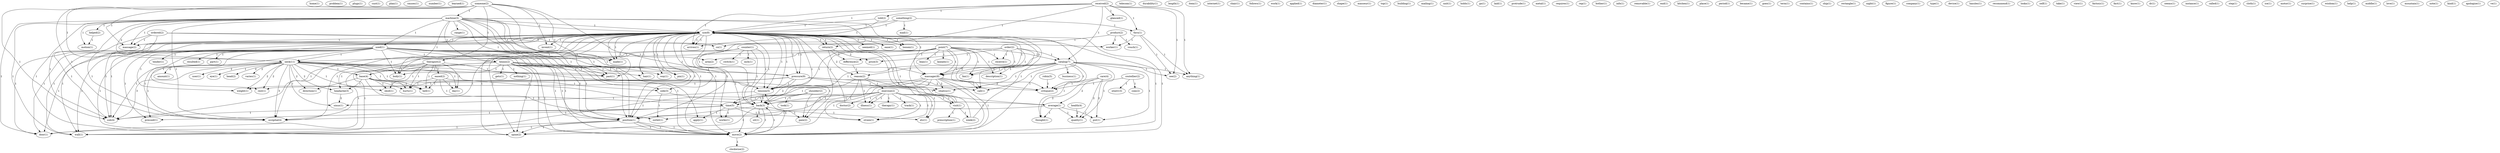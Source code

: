 digraph G {
  home [ label="home(1)" ];
  problem [ label="problem(1)" ];
  plugs [ label="plugs(1)" ];
  cust [ label="cust(1)" ];
  plan [ label="plan(1)" ];
  causes [ label="causes(1)" ];
  number [ label="number(1)" ];
  learned [ label="learned(1)" ];
  someone [ label="someone(2)" ];
  therapist [ label="therapist(2)" ];
  machine [ label="machine(3)" ];
  neck [ label="neck(11)" ];
  past [ label="past(1)" ];
  invent [ label="invent(1)" ];
  sub [ label="sub(4)" ];
  works [ label="works(1)" ];
  apply [ label="apply(1)" ];
  occipital [ label="occipital(4)" ];
  massage [ label="massage(2)" ];
  telecom [ label="telecom(1)" ];
  durability [ label="durability(1)" ];
  eased [ label="eased(2)" ];
  day [ label="day(1)" ];
  base [ label="base(4)" ];
  skull [ label="skull(1)" ];
  hurts [ label="hurts(1)" ];
  hell [ label="hell(1)" ];
  headache [ label="headache(3)" ];
  length [ label="length(1)" ];
  counter [ label="counter(1)" ];
  switch [ label="switch(1)" ];
  side [ label="side(3)" ];
  inch [ label="inch(1)" ];
  tension [ label="tension(5)" ];
  back [ label="back(3)" ];
  item [ label="item(1)" ];
  visit [ label="visit(1)" ];
  week [ label="week(2)" ];
  prescription [ label="prescription(1)" ];
  use [ label="use(2)" ];
  use [ label="use(8)" ];
  internet [ label="internet(1)" ];
  chair [ label="chair(1)" ];
  follows [ label="follows(1)" ];
  work [ label="work(1)" ];
  applied [ label="applied(1)" ];
  diameter [ label="diameter(1)" ];
  used [ label="used(1)" ];
  tennis [ label="tennis(2)" ];
  body [ label="body(1)" ];
  position [ label="position(1)" ];
  door [ label="door(1)" ];
  massager [ label="massager(8)" ];
  made [ label="made(1)" ];
  wall [ label="wall(1)" ];
  move [ label="move(1)" ];
  range [ label="range(1)" ];
  spine [ label="spine(2)" ];
  position [ label="position(1)" ];
  helped [ label="helped(2)" ];
  motion [ label="motion(1)" ];
  move [ label="move(2)" ];
  shape [ label="shape(1)" ];
  something [ label="something(2)" ];
  mail [ label="mail(1)" ];
  thru [ label="thru(1)" ];
  masseur [ label="masseur(1)" ];
  top [ label="top(1)" ];
  care [ label="care(4)" ];
  average [ label="average(1)" ];
  thought [ label="thought(1)" ];
  put [ label="put(1)" ];
  critique [ label="critique(2)" ];
  quality [ label="quality(1)" ];
  order [ label="order(2)" ];
  difference [ label="difference(2)" ];
  reason [ label="reason(2)" ];
  catalog [ label="catalog(7)" ];
  price [ label="price(3)" ];
  fax [ label="fax(1)" ];
  receive [ label="receive(1)" ];
  call [ label="call(1)" ];
  building [ label="building(1)" ];
  mailing [ label="mailing(1)" ];
  unit [ label="unit(1)" ];
  holds [ label="holds(1)" ];
  go [ label="go(1)" ];
  laid [ label="laid(1)" ];
  protrude [ label="protrude(1)" ];
  metal [ label="metal(1)" ];
  tender [ label="tender(1)" ];
  resulted [ label="resulted(1)" ];
  part [ label="part(1)" ];
  area [ label="area(2)" ];
  pressed [ label="pressed(1)" ];
  pressure [ label="pressure(9)" ];
  weight [ label="weight(1)" ];
  rest [ label="rest(1)" ];
  return [ label="return(1)" ];
  requires [ label="requires(1)" ];
  gets [ label="gets(1)" ];
  nothing [ label="nothing(1)" ];
  way [ label="way(1)" ];
  pin [ label="pin(1)" ];
  hair [ label="hair(1)" ];
  rep [ label="rep(1)" ];
  bother [ label="bother(1)" ];
  info [ label="info(1)" ];
  point [ label="point(7)" ];
  lean [ label="lean(1)" ];
  kneads [ label="kneads(1)" ];
  description [ label="description(1)" ];
  shiatsu [ label="shiatsu(1)" ];
  pain [ label="pain(2)" ];
  shoulder [ label="shoulder(2)" ];
  took [ label="took(1)" ];
  time [ label="time(5)" ];
  removable [ label="removable(1)" ];
  exercise [ label="exercise(1)" ];
  therapy [ label="therapy(1)" ];
  doctor [ label="doctor(2)" ];
  track [ label="track(1)" ];
  etc [ label="etc(1)" ];
  illness [ label="illness(1)" ];
  visit [ label="visit(1)" ];
  strain [ label="strain(1)" ];
  end [ label="end(1)" ];
  kitchen [ label="kitchen(1)" ];
  place [ label="place(1)" ];
  period [ label="period(1)" ];
  became [ label="became(1)" ];
  goes [ label="goes(1)" ];
  amount [ label="amount(1)" ];
  user [ label="user(1)" ];
  eye [ label="eye(1)" ];
  direction [ label="direction(1)" ];
  head [ label="head(2)" ];
  sinus [ label="sinus(1)" ];
  varies [ label="varies(1)" ];
  seemed [ label="seemed(1)" ];
  ease [ label="ease(1)" ];
  arrives [ label="arrives(1)" ];
  loosen [ label="loosen(1)" ];
  return [ label="return(2)" ];
  term [ label="term(1)" ];
  contains [ label="contains(1)" ];
  ship [ label="ship(1)" ];
  rectangle [ label="rectangle(1)" ];
  exercise [ label="exercise(2)" ];
  received [ label="received(2)" ];
  told [ label="told(2)" ];
  anything [ label="anything(1)" ];
  glanced [ label="glanced(1)" ];
  see [ label="see(2)" ];
  coutellier [ label="coutellier(2)" ];
  com [ label="com(2)" ];
  ntmtv [ label="ntmtv(3)" ];
  business [ label="business(1)" ];
  night [ label="night(1)" ];
  figure [ label="figure(1)" ];
  company [ label="company(1)" ];
  outlet [ label="outlet(1)" ];
  type [ label="type(1)" ];
  device [ label="device(1)" ];
  hassles [ label="hassles(1)" ];
  recommend [ label="recommend(1)" ];
  worker [ label="worker(1)" ];
  looks [ label="looks(1)" ];
  self [ label="self(1)" ];
  take [ label="take(1)" ];
  view [ label="view(1)" ];
  factory [ label="factory(1)" ];
  fact [ label="fact(1)" ];
  know [ label="know(1)" ];
  dr [ label="dr(1)" ];
  ordered [ label="ordered(2)" ];
  co [ label="co(1)" ];
  seems [ label="seems(1)" ];
  clockwise [ label="clockwise(2)" ];
  instance [ label="instance(1)" ];
  called [ label="called(1)" ];
  step [ label="step(1)" ];
  cloth [ label="cloth(1)" ];
  robin [ label="robin(5)" ];
  ice [ label="ice(1)" ];
  motor [ label="motor(1)" ];
  health [ label="health(4)" ];
  sit [ label="sit(1)" ];
  surprise [ label="surprise(1)" ];
  product [ label="product(2)" ];
  vouch [ label="vouch(1)" ];
  wisdom [ label="wisdom(1)" ];
  help [ label="help(1)" ];
  middle [ label="middle(1)" ];
  love [ label="love(1)" ];
  mountain [ label="mountain(1)" ];
  note [ label="note(1)" ];
  kind [ label="kind(1)" ];
  apologize [ label="apologize(1)" ];
  ve [ label="ve(1)" ];
  someone -> therapist [ label="1" ];
  someone -> machine [ label="1" ];
  someone -> neck [ label="1" ];
  someone -> past [ label="1" ];
  someone -> invent [ label="1" ];
  someone -> sub [ label="1" ];
  someone -> works [ label="1" ];
  someone -> apply [ label="1" ];
  someone -> occipital [ label="1" ];
  someone -> massage [ label="1" ];
  therapist -> eased [ label="1" ];
  therapist -> day [ label="1" ];
  therapist -> base [ label="1" ];
  therapist -> past [ label="1" ];
  therapist -> skull [ label="1" ];
  therapist -> hurts [ label="1" ];
  therapist -> hell [ label="1" ];
  therapist -> headache [ label="1" ];
  counter -> switch [ label="1" ];
  counter -> neck [ label="1" ];
  counter -> side [ label="1" ];
  counter -> inch [ label="1" ];
  counter -> tension [ label="1" ];
  counter -> back [ label="1" ];
  visit -> week [ label="1" ];
  visit -> prescription [ label="1" ];
  visit -> use [ label="1" ];
  visit -> use [ label="1" ];
  machine -> used [ label="1" ];
  machine -> tennis [ label="1" ];
  machine -> neck [ label="2" ];
  machine -> use [ label="1" ];
  machine -> past [ label="1" ];
  machine -> body [ label="1" ];
  machine -> position [ label="1" ];
  machine -> use [ label="1" ];
  machine -> door [ label="1" ];
  machine -> massager [ label="1" ];
  machine -> made [ label="1" ];
  machine -> sub [ label="1" ];
  machine -> wall [ label="1" ];
  machine -> move [ label="1" ];
  machine -> range [ label="1" ];
  machine -> back [ label="1" ];
  machine -> spine [ label="1" ];
  machine -> position [ label="1" ];
  machine -> helped [ label="1" ];
  machine -> motion [ label="1" ];
  machine -> occipital [ label="1" ];
  machine -> move [ label="1" ];
  machine -> massage [ label="1" ];
  something -> mail [ label="1" ];
  something -> use [ label="1" ];
  something -> thru [ label="1" ];
  something -> use [ label="1" ];
  care -> average [ label="2" ];
  care -> thought [ label="2" ];
  care -> put [ label="2" ];
  care -> critique [ label="1" ];
  care -> quality [ label="2" ];
  order -> difference [ label="1" ];
  order -> reason [ label="1" ];
  order -> catalog [ label="1" ];
  order -> price [ label="1" ];
  order -> fax [ label="1" ];
  order -> receive [ label="1" ];
  order -> call [ label="1" ];
  week -> use [ label="1" ];
  week -> use [ label="1" ];
  used -> tennis [ label="1" ];
  used -> tender [ label="1" ];
  used -> resulted [ label="1" ];
  used -> part [ label="1" ];
  used -> area [ label="1" ];
  used -> neck [ label="1" ];
  used -> side [ label="1" ];
  used -> pressed [ label="1" ];
  used -> body [ label="1" ];
  used -> position [ label="1" ];
  used -> door [ label="1" ];
  used -> massager [ label="1" ];
  used -> pressure [ label="1" ];
  used -> made [ label="1" ];
  used -> sub [ label="1" ];
  used -> wall [ label="1" ];
  used -> move [ label="1" ];
  used -> weight [ label="1" ];
  used -> spine [ label="1" ];
  used -> position [ label="1" ];
  used -> occipital [ label="1" ];
  used -> rest [ label="1" ];
  used -> move [ label="1" ];
  return -> difference [ label="2" ];
  return -> reason [ label="2" ];
  return -> price [ label="2" ];
  tennis -> gets [ label="1" ];
  tennis -> nothing [ label="1" ];
  tennis -> way [ label="1" ];
  tennis -> pin [ label="1" ];
  tennis -> hair [ label="1" ];
  tennis -> body [ label="1" ];
  tennis -> position [ label="1" ];
  tennis -> door [ label="1" ];
  tennis -> wall [ label="1" ];
  tennis -> move [ label="1" ];
  tennis -> spine [ label="1" ];
  tennis -> position [ label="1" ];
  tennis -> move [ label="1" ];
  difference -> reason [ label="1" ];
  point -> lean [ label="1" ];
  point -> kneads [ label="1" ];
  point -> area [ label="1" ];
  point -> catalog [ label="2" ];
  point -> fax [ label="1" ];
  point -> receive [ label="1" ];
  point -> description [ label="1" ];
  point -> massager [ label="1" ];
  point -> sub [ label="1" ];
  point -> shiatsu [ label="1" ];
  point -> tension [ label="1" ];
  point -> occipital [ label="1" ];
  point -> critique [ label="2" ];
  point -> call [ label="1" ];
  point -> pain [ label="1" ];
  shoulder -> took [ label="1" ];
  shoulder -> time [ label="1" ];
  shoulder -> back [ label="1" ];
  shoulder -> pain [ label="1" ];
  exercise -> time [ label="1" ];
  exercise -> therapy [ label="1" ];
  exercise -> doctor [ label="1" ];
  exercise -> track [ label="1" ];
  exercise -> etc [ label="1" ];
  exercise -> illness [ label="1" ];
  exercise -> visit [ label="1" ];
  exercise -> back [ label="1" ];
  exercise -> strain [ label="1" ];
  eased -> day [ label="1" ];
  eased -> time [ label="1" ];
  eased -> hurts [ label="1" ];
  eased -> hell [ label="1" ];
  eased -> tension [ label="1" ];
  neck -> day [ label="1" ];
  neck -> amount [ label="2" ];
  neck -> user [ label="2" ];
  neck -> eye [ label="1" ];
  neck -> base [ label="1" ];
  neck -> past [ label="1" ];
  neck -> skull [ label="1" ];
  neck -> hurts [ label="1" ];
  neck -> hell [ label="1" ];
  neck -> pressed [ label="1" ];
  neck -> direction [ label="2" ];
  neck -> headache [ label="2" ];
  neck -> pressure [ label="2" ];
  neck -> sub [ label="3" ];
  neck -> head [ label="2" ];
  neck -> weight [ label="2" ];
  neck -> back [ label="3" ];
  neck -> occipital [ label="3" ];
  neck -> rest [ label="2" ];
  neck -> sinus [ label="1" ];
  neck -> varies [ label="2" ];
  neck -> pain [ label="1" ];
  use -> seemed [ label="1" ];
  use -> way [ label="1" ];
  use -> pin [ label="1" ];
  use -> past [ label="1" ];
  use -> hair [ label="1" ];
  use -> body [ label="1" ];
  use -> invent [ label="1" ];
  use -> ease [ label="1" ];
  use -> position [ label="1" ];
  use -> door [ label="1" ];
  use -> massager [ label="1" ];
  use -> pressure [ label="1" ];
  use -> made [ label="1" ];
  use -> arrives [ label="1" ];
  use -> sub [ label="1" ];
  use -> wall [ label="1" ];
  use -> loosen [ label="1" ];
  use -> move [ label="1" ];
  use -> tension [ label="1" ];
  use -> back [ label="1" ];
  use -> spine [ label="1" ];
  use -> position [ label="1" ];
  use -> occipital [ label="1" ];
  use -> move [ label="1" ];
  use -> massage [ label="1" ];
  use -> return [ label="1" ];
  reason -> time [ label="1" ];
  reason -> etc [ label="1" ];
  reason -> exercise [ label="1" ];
  reason -> illness [ label="1" ];
  reason -> strain [ label="1" ];
  received -> catalog [ label="1" ];
  received -> told [ label="1" ];
  received -> thru [ label="1" ];
  received -> use [ label="1" ];
  received -> arrives [ label="1" ];
  received -> anything [ label="1" ];
  received -> glanced [ label="1" ];
  received -> see [ label="1" ];
  received -> return [ label="1" ];
  coutellier -> com [ label="1" ];
  coutellier -> ntmtv [ label="1" ];
  coutellier -> critique [ label="1" ];
  catalog -> fax [ label="1" ];
  catalog -> description [ label="1" ];
  catalog -> massager [ label="1" ];
  catalog -> shiatsu [ label="1" ];
  catalog -> thought [ label="1" ];
  catalog -> anything [ label="1" ];
  catalog -> put [ label="1" ];
  catalog -> tension [ label="1" ];
  catalog -> business [ label="1" ];
  catalog -> critique [ label="1" ];
  catalog -> see [ label="1" ];
  catalog -> quality [ label="1" ];
  catalog -> call [ label="1" ];
  base -> skull [ label="1" ];
  base -> side [ label="1" ];
  base -> hurts [ label="1" ];
  base -> hell [ label="1" ];
  base -> average [ label="1" ];
  base -> direction [ label="1" ];
  base -> headache [ label="1" ];
  base -> outlet [ label="1" ];
  told -> use [ label="1" ];
  told -> arrives [ label="1" ];
  time -> pressed [ label="1" ];
  time -> etc [ label="1" ];
  time -> sub [ label="1" ];
  time -> works [ label="1" ];
  time -> apply [ label="1" ];
  time -> strain [ label="1" ];
  time -> occipital [ label="1" ];
  side -> average [ label="1" ];
  side -> outlet [ label="1" ];
  thru -> anything [ label="1" ];
  thru -> worker [ label="1" ];
  thru -> see [ label="1" ];
  average -> outlet [ label="1" ];
  average -> thought [ label="1" ];
  average -> put [ label="1" ];
  average -> quality [ label="1" ];
  doctor -> use [ label="1" ];
  position -> door [ label="1" ];
  position -> wall [ label="1" ];
  position -> move [ label="1" ];
  position -> spine [ label="1" ];
  position -> move [ label="1" ];
  use -> door [ label="1" ];
  use -> massager [ label="1" ];
  use -> pressure [ label="1" ];
  use -> made [ label="1" ];
  use -> arrives [ label="1" ];
  use -> sub [ label="1" ];
  use -> wall [ label="1" ];
  use -> loosen [ label="1" ];
  use -> move [ label="1" ];
  use -> tension [ label="1" ];
  use -> back [ label="1" ];
  use -> spine [ label="1" ];
  use -> position [ label="1" ];
  use -> occipital [ label="1" ];
  use -> move [ label="1" ];
  use -> massage [ label="1" ];
  use -> return [ label="1" ];
  headache -> sinus [ label="2" ];
  massager -> shiatsu [ label="2" ];
  massager -> wall [ label="1" ];
  massager -> move [ label="1" ];
  massager -> tension [ label="2" ];
  massager -> spine [ label="1" ];
  massager -> position [ label="1" ];
  massager -> critique [ label="2" ];
  massager -> move [ label="1" ];
  massager -> call [ label="1" ];
  pressure -> shiatsu [ label="1" ];
  pressure -> weight [ label="1" ];
  pressure -> tension [ label="1" ];
  pressure -> back [ label="2" ];
  pressure -> rest [ label="1" ];
  pressure -> critique [ label="2" ];
  pressure -> call [ label="1" ];
  ordered -> sub [ label="1" ];
  ordered -> worker [ label="1" ];
  ordered -> occipital [ label="1" ];
  ordered -> massage [ label="1" ];
  ordered -> co [ label="1" ];
  exercise -> illness [ label="1" ];
  exercise -> visit [ label="1" ];
  exercise -> back [ label="1" ];
  exercise -> strain [ label="1" ];
  move -> tension [ label="1" ];
  move -> clockwise [ label="1" ];
  move -> back [ label="1" ];
  robin -> critique [ label="1" ];
  tension -> back [ label="1" ];
  tension -> sinus [ label="1" ];
  health -> quality [ label="2" ];
  back -> spine [ label="1" ];
  back -> position [ label="3" ];
  back -> sit [ label="2" ];
  back -> move [ label="1" ];
  back -> pain [ label="1" ];
  position -> move [ label="1" ];
  helped -> motion [ label="1" ];
  product -> worker [ label="1" ];
  product -> vouch [ label="1" ];
  product -> co [ label="1" ];
}
